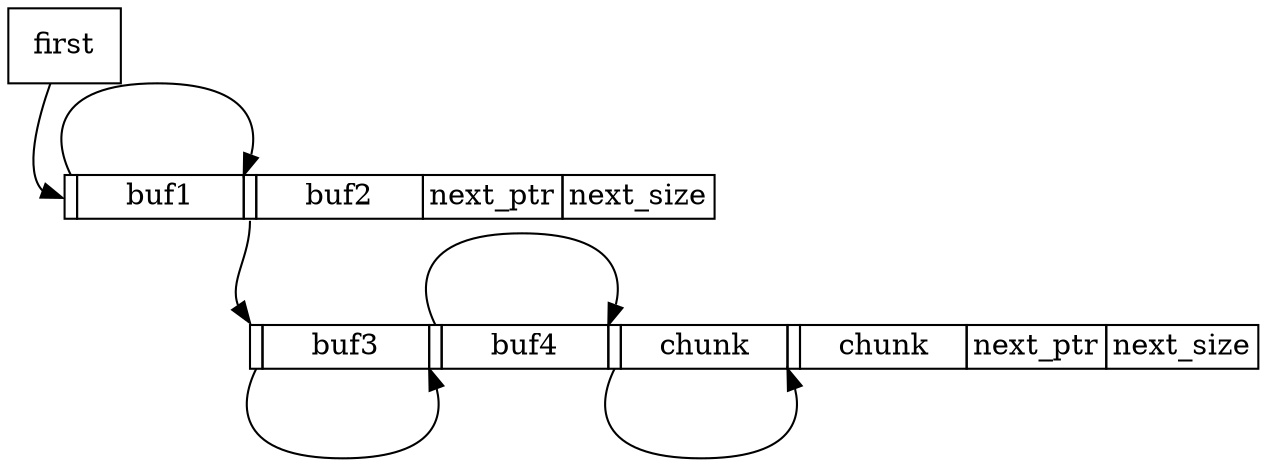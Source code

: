 digraph structs {
    node [shape=plaintext]

    block1 [label=<
        <table border="0" cellborder="1" cellspacing="0">
            <tr>
                <td port="f1.0"></td>
                <td port="f1" width="80">buf1</td>
                <td port="f2.0"></td>
                <td port="f2" width="80">buf2</td>
                <td port="f3">next_ptr</td>
                <td>next_size</td>
            </tr>
        </table>
    >];

    block2 [label=<
        <table border="0" cellborder="1" cellspacing="0">
            <tr>
                <td port="f1.0"></td>
                <td port="f1" width="80">buf3</td>
                <td port="f2.0"></td>
                <td port="f2" width="80">buf4</td>
                <td port="f3.0"></td>
                <td port="f3" width="80">chunk</td>
                <td port="f4.0"></td>
                <td port="f4" width="80">chunk</td>
                <td port="f5">next_ptr</td>
                <td>next_size</td>
            </tr>
        </table>
    >];

    first [shape="box", label="first"]

    first -> block1:"f1.0":w;
block1:"f1.0":n -> block1:"f2.0":nw;
block1:"f2.0":s -> block2:"f1.0":nw;
block2:"f1.0":s -> block2:"f2.0":sw
block2:"f2.0":n -> block2:"f3.0":nw
block2:"f3.0":s -> block2:"f4.0":sw;

}

